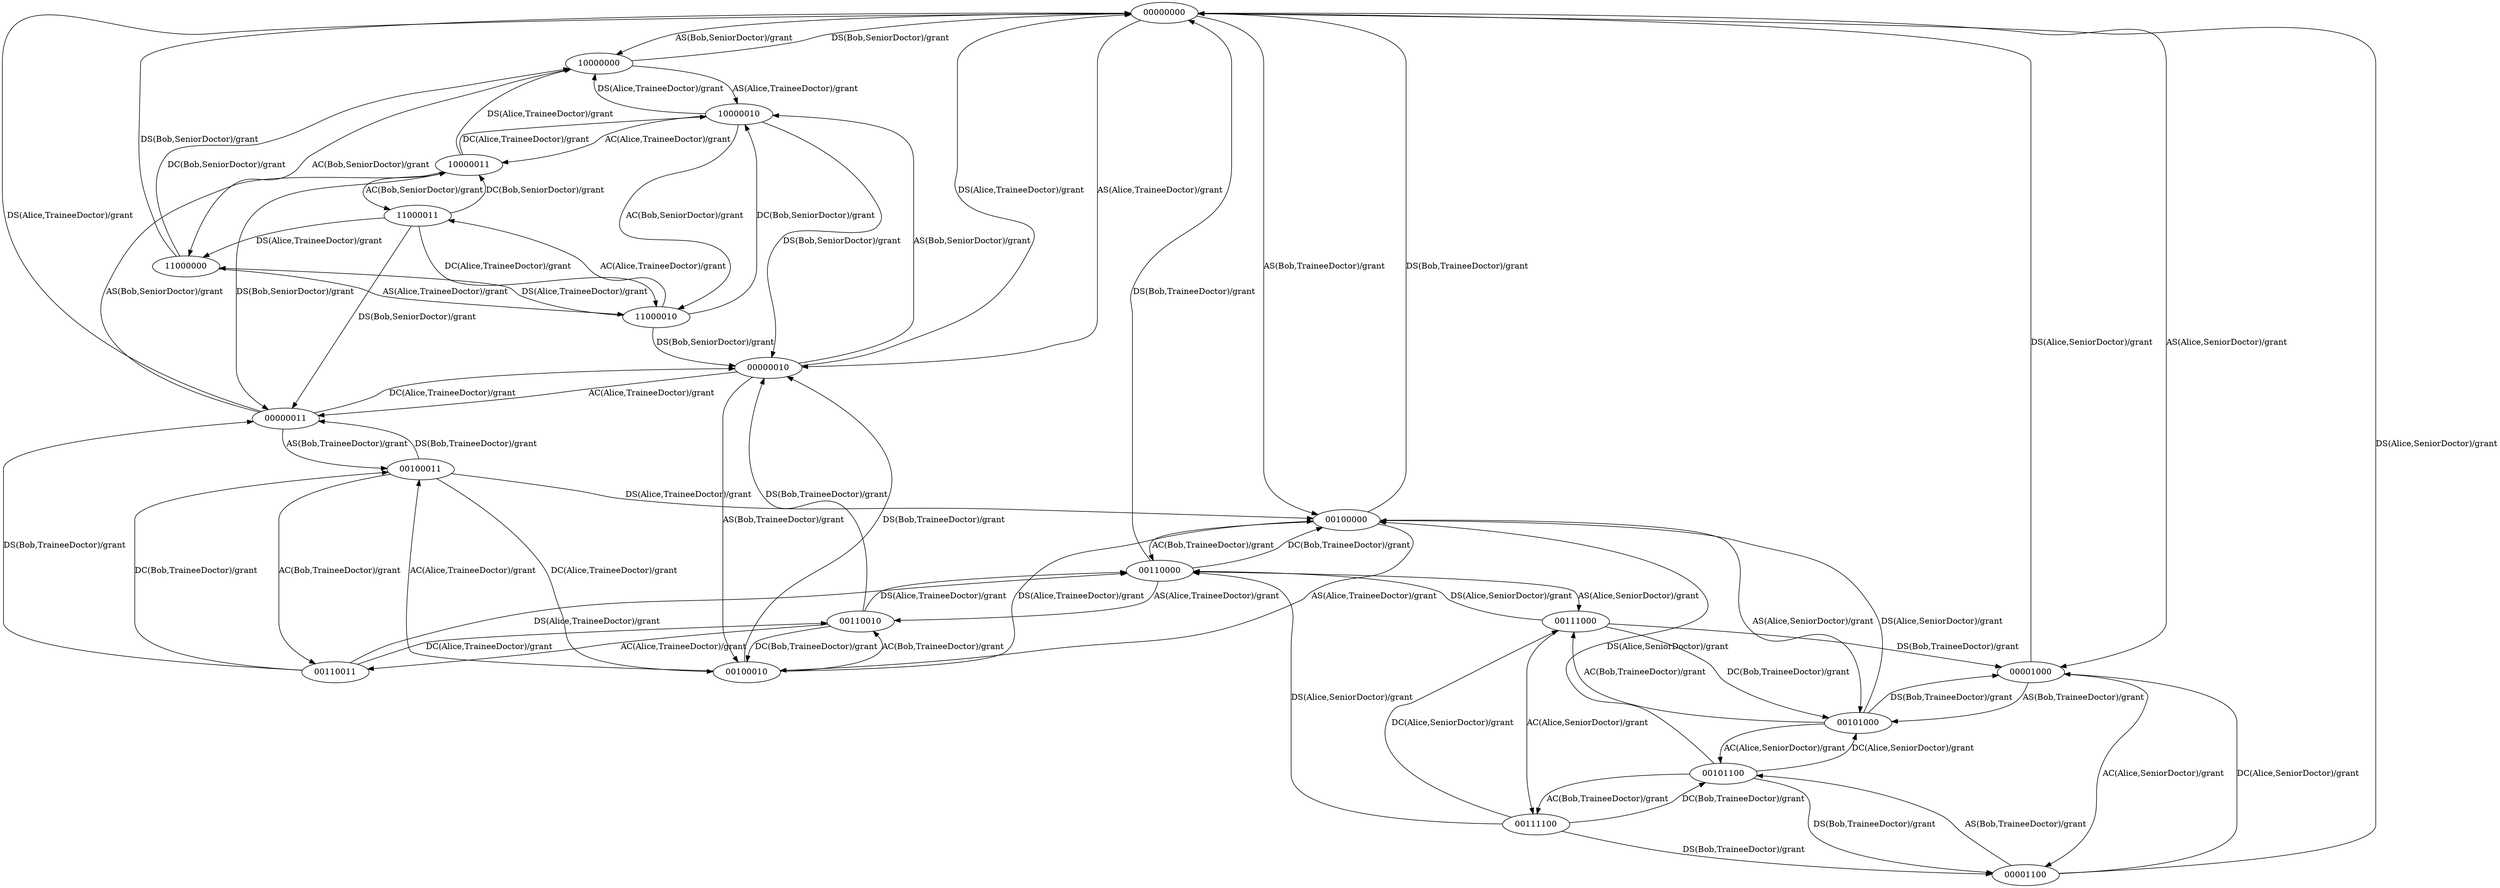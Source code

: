 digraph rbac2Fsm {
  00000000 -> 10000000 [ label ="AS(Bob,SeniorDoctor)/grant"];
  00000000 -> 00001000 [ label ="AS(Alice,SeniorDoctor)/grant"];
  00000000 -> 00100000 [ label ="AS(Bob,TraineeDoctor)/grant"];
  00000000 -> 00000010 [ label ="AS(Alice,TraineeDoctor)/grant"];
  10000000 -> 00000000 [ label ="DS(Bob,SeniorDoctor)/grant"];
  10000000 -> 11000000 [ label ="AC(Bob,SeniorDoctor)/grant"];
  00001000 -> 00000000 [ label ="DS(Alice,SeniorDoctor)/grant"];
  00001000 -> 00001100 [ label ="AC(Alice,SeniorDoctor)/grant"];
  00001000 -> 00101000 [ label ="AS(Bob,TraineeDoctor)/grant"];
  10000000 -> 10000010 [ label ="AS(Alice,TraineeDoctor)/grant"];
  00000010 -> 10000010 [ label ="AS(Bob,SeniorDoctor)/grant"];
  00000010 -> 00100010 [ label ="AS(Bob,TraineeDoctor)/grant"];
  00100000 -> 00101000 [ label ="AS(Alice,SeniorDoctor)/grant"];
  00000010 -> 00000000 [ label ="DS(Alice,TraineeDoctor)/grant"];
  00100000 -> 00000000 [ label ="DS(Bob,TraineeDoctor)/grant"];
  00000010 -> 00000011 [ label ="AC(Alice,TraineeDoctor)/grant"];
  00100000 -> 00110000 [ label ="AC(Bob,TraineeDoctor)/grant"];
  00100000 -> 00100010 [ label ="AS(Alice,TraineeDoctor)/grant"];
  11000000 -> 00000000 [ label ="DS(Bob,SeniorDoctor)/grant"];
  11000000 -> 10000000 [ label ="DC(Bob,SeniorDoctor)/grant"];
  11000000 -> 11000010 [ label ="AS(Alice,TraineeDoctor)/grant"];
  00000011 -> 10000011 [ label ="AS(Bob,SeniorDoctor)/grant"];
  10000010 -> 00000010 [ label ="DS(Bob,SeniorDoctor)/grant"];
  00110000 -> 00111000 [ label ="AS(Alice,SeniorDoctor)/grant"];
  10000010 -> 11000010 [ label ="AC(Bob,SeniorDoctor)/grant"];
  00101000 -> 00100000 [ label ="DS(Alice,SeniorDoctor)/grant"];
  00101000 -> 00101100 [ label ="AC(Alice,SeniorDoctor)/grant"];
  00001100 -> 00000000 [ label ="DS(Alice,SeniorDoctor)/grant"];
  00001100 -> 00001000 [ label ="DC(Alice,SeniorDoctor)/grant"];
  00001100 -> 00101100 [ label ="AS(Bob,TraineeDoctor)/grant"];
  00110000 -> 00000000 [ label ="DS(Bob,TraineeDoctor)/grant"];
  00110000 -> 00100000 [ label ="DC(Bob,TraineeDoctor)/grant"];
  00000011 -> 00100011 [ label ="AS(Bob,TraineeDoctor)/grant"];
  00100010 -> 00000010 [ label ="DS(Bob,TraineeDoctor)/grant"];
  00101000 -> 00001000 [ label ="DS(Bob,TraineeDoctor)/grant"];
  00100010 -> 00110010 [ label ="AC(Bob,TraineeDoctor)/grant"];
  00101000 -> 00111000 [ label ="AC(Bob,TraineeDoctor)/grant"];
  00110000 -> 00110010 [ label ="AS(Alice,TraineeDoctor)/grant"];
  00100010 -> 00100000 [ label ="DS(Alice,TraineeDoctor)/grant"];
  10000010 -> 10000000 [ label ="DS(Alice,TraineeDoctor)/grant"];
  00000011 -> 00000000 [ label ="DS(Alice,TraineeDoctor)/grant"];
  00000011 -> 00000010 [ label ="DC(Alice,TraineeDoctor)/grant"];
  00100010 -> 00100011 [ label ="AC(Alice,TraineeDoctor)/grant"];
  10000010 -> 10000011 [ label ="AC(Alice,TraineeDoctor)/grant"];
  11000010 -> 00000010 [ label ="DS(Bob,SeniorDoctor)/grant"];
  10000011 -> 00000011 [ label ="DS(Bob,SeniorDoctor)/grant"];
  10000011 -> 11000011 [ label ="AC(Bob,SeniorDoctor)/grant"];
  00111000 -> 00110000 [ label ="DS(Alice,SeniorDoctor)/grant"];
  00111000 -> 00111100 [ label ="AC(Alice,SeniorDoctor)/grant"];
  11000010 -> 10000010 [ label ="DC(Bob,SeniorDoctor)/grant"];
  00101100 -> 00100000 [ label ="DS(Alice,SeniorDoctor)/grant"];
  00100011 -> 00000011 [ label ="DS(Bob,TraineeDoctor)/grant"];
  00100011 -> 00110011 [ label ="AC(Bob,TraineeDoctor)/grant"];
  00111000 -> 00001000 [ label ="DS(Bob,TraineeDoctor)/grant"];
  00101100 -> 00101000 [ label ="DC(Alice,SeniorDoctor)/grant"];
  00101100 -> 00001100 [ label ="DS(Bob,TraineeDoctor)/grant"];
  00101100 -> 00111100 [ label ="AC(Bob,TraineeDoctor)/grant"];
  00111000 -> 00101000 [ label ="DC(Bob,TraineeDoctor)/grant"];
  00100011 -> 00100000 [ label ="DS(Alice,TraineeDoctor)/grant"];
  11000010 -> 11000000 [ label ="DS(Alice,TraineeDoctor)/grant"];
  00100011 -> 00100010 [ label ="DC(Alice,TraineeDoctor)/grant"];
  00110010 -> 00000010 [ label ="DS(Bob,TraineeDoctor)/grant"];
  11000010 -> 11000011 [ label ="AC(Alice,TraineeDoctor)/grant"];
  10000011 -> 10000000 [ label ="DS(Alice,TraineeDoctor)/grant"];
  00110010 -> 00100010 [ label ="DC(Bob,TraineeDoctor)/grant"];
  00110010 -> 00110000 [ label ="DS(Alice,TraineeDoctor)/grant"];
  00110010 -> 00110011 [ label ="AC(Alice,TraineeDoctor)/grant"];
  10000011 -> 10000010 [ label ="DC(Alice,TraineeDoctor)/grant"];
  11000011 -> 00000011 [ label ="DS(Bob,SeniorDoctor)/grant"];
  11000011 -> 10000011 [ label ="DC(Bob,SeniorDoctor)/grant"];
  00111100 -> 00110000 [ label ="DS(Alice,SeniorDoctor)/grant"];
  00110011 -> 00000011 [ label ="DS(Bob,TraineeDoctor)/grant"];
  00111100 -> 00111000 [ label ="DC(Alice,SeniorDoctor)/grant"];
  00110011 -> 00100011 [ label ="DC(Bob,TraineeDoctor)/grant"];
  00110011 -> 00110000 [ label ="DS(Alice,TraineeDoctor)/grant"];
  00111100 -> 00001100 [ label ="DS(Bob,TraineeDoctor)/grant"];
  00110011 -> 00110010 [ label ="DC(Alice,TraineeDoctor)/grant"];
  00111100 -> 00101100 [ label ="DC(Bob,TraineeDoctor)/grant"];
  11000011 -> 11000000 [ label ="DS(Alice,TraineeDoctor)/grant"];
  11000011 -> 11000010 [ label ="DC(Alice,TraineeDoctor)/grant"];
}
